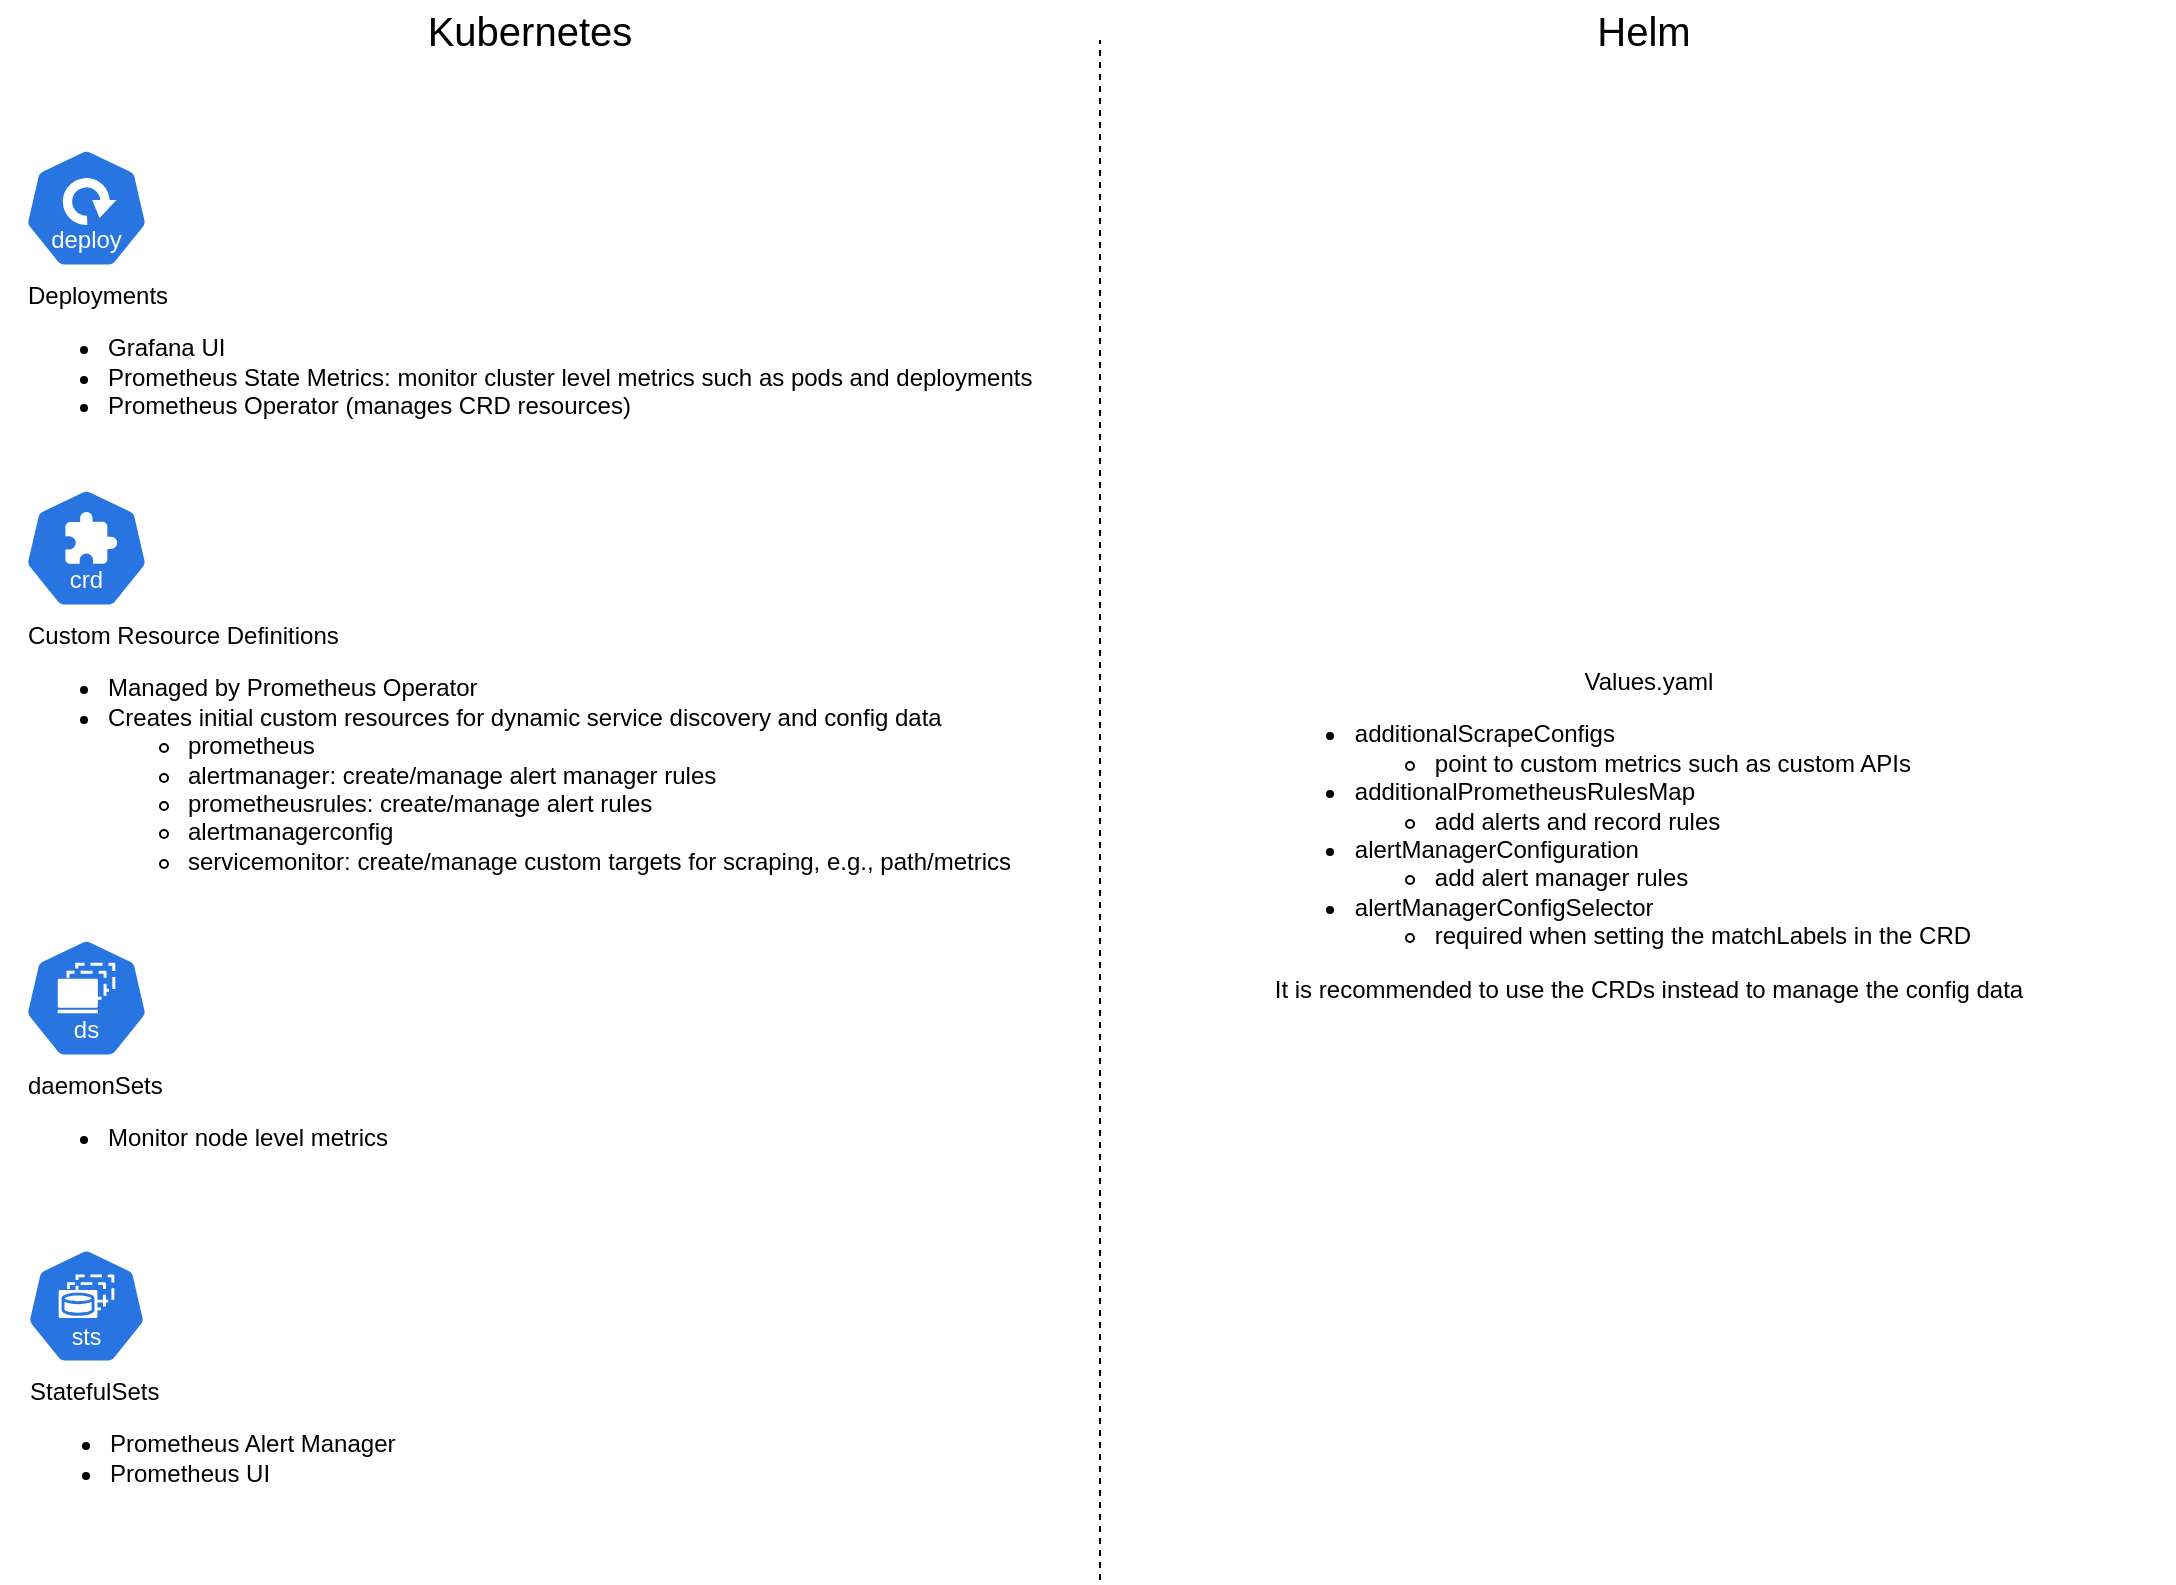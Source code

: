 <mxfile version="24.7.1" type="github">
  <diagram name="Page-1" id="4AIq1VxAcO9CbjieoWOs">
    <mxGraphModel dx="1659" dy="878" grid="1" gridSize="10" guides="1" tooltips="1" connect="1" arrows="1" fold="1" page="1" pageScale="1" pageWidth="1100" pageHeight="850" math="0" shadow="0">
      <root>
        <mxCell id="0" />
        <mxCell id="1" parent="0" />
        <mxCell id="FlvEMraGfvL1PxSDmqDb-4" value="Custom Resource Definitions&lt;div&gt;&lt;ul&gt;&lt;li&gt;Managed by Prometheus Operator&lt;/li&gt;&lt;li style=&quot;&quot;&gt;Creates initial custom resources for dynamic service discovery and config data&lt;/li&gt;&lt;ul&gt;&lt;li style=&quot;&quot;&gt;prometheus&lt;/li&gt;&lt;li style=&quot;&quot;&gt;alertmanager: create/manage alert manager rules&lt;/li&gt;&lt;li style=&quot;&quot;&gt;prometheusrules: create/manage alert rules&lt;/li&gt;&lt;li style=&quot;&quot;&gt;alertmanagerconfig&lt;/li&gt;&lt;li style=&quot;&quot;&gt;servicemonitor: create/manage custom targets for scraping, e.g., path/metrics&lt;/li&gt;&lt;/ul&gt;&lt;/ul&gt;&lt;/div&gt;" style="aspect=fixed;sketch=0;html=1;dashed=0;whitespace=wrap;verticalLabelPosition=bottom;verticalAlign=top;fillColor=#2875E2;strokeColor=#ffffff;points=[[0.005,0.63,0],[0.1,0.2,0],[0.9,0.2,0],[0.5,0,0],[0.995,0.63,0],[0.72,0.99,0],[0.5,1,0],[0.28,0.99,0]];shape=mxgraph.kubernetes.icon2;kubernetesLabel=1;prIcon=crd;align=left;" parent="1" vertex="1">
          <mxGeometry x="22" y="264" width="62.5" height="60" as="geometry" />
        </mxCell>
        <mxCell id="FlvEMraGfvL1PxSDmqDb-5" value="StatefulSets&lt;div&gt;&lt;ul&gt;&lt;li&gt;Prometheus Alert Manager&lt;/li&gt;&lt;li&gt;Prometheus UI&lt;/li&gt;&lt;/ul&gt;&lt;/div&gt;" style="aspect=fixed;sketch=0;html=1;dashed=0;whitespace=wrap;verticalLabelPosition=bottom;verticalAlign=top;fillColor=#2875E2;strokeColor=#ffffff;points=[[0.005,0.63,0],[0.1,0.2,0],[0.9,0.2,0],[0.5,0,0],[0.995,0.63,0],[0.72,0.99,0],[0.5,1,0],[0.28,0.99,0]];shape=mxgraph.kubernetes.icon2;kubernetesLabel=1;prIcon=sts;align=left;" parent="1" vertex="1">
          <mxGeometry x="23.04" y="644" width="60.42" height="58" as="geometry" />
        </mxCell>
        <mxCell id="FlvEMraGfvL1PxSDmqDb-6" value="daemonSets&lt;div&gt;&lt;ul&gt;&lt;li&gt;Monitor node level metrics&lt;/li&gt;&lt;/ul&gt;&lt;/div&gt;" style="aspect=fixed;sketch=0;html=1;dashed=0;whitespace=wrap;verticalLabelPosition=bottom;verticalAlign=top;fillColor=#2875E2;strokeColor=#ffffff;points=[[0.005,0.63,0],[0.1,0.2,0],[0.9,0.2,0],[0.5,0,0],[0.995,0.63,0],[0.72,0.99,0],[0.5,1,0],[0.28,0.99,0]];shape=mxgraph.kubernetes.icon2;kubernetesLabel=1;prIcon=ds;align=left;" parent="1" vertex="1">
          <mxGeometry x="22" y="489" width="62.5" height="60" as="geometry" />
        </mxCell>
        <mxCell id="FlvEMraGfvL1PxSDmqDb-7" value="&lt;div&gt;Deployments&lt;/div&gt;&lt;ul&gt;&lt;li&gt;&lt;span style=&quot;background-color: initial;&quot;&gt;Grafana UI&lt;/span&gt;&lt;br&gt;&lt;/li&gt;&lt;li&gt;&lt;span style=&quot;background-color: initial;&quot;&gt;Prometheus State Metrics: monitor cluster level metrics such as pods and deployments&lt;/span&gt;&lt;/li&gt;&lt;li&gt;&lt;span style=&quot;background-color: initial;&quot;&gt;Prometheus Operator (manages CRD resources)&lt;/span&gt;&lt;/li&gt;&lt;/ul&gt;" style="aspect=fixed;sketch=0;html=1;dashed=0;whitespace=wrap;verticalLabelPosition=bottom;verticalAlign=top;fillColor=#2875E2;strokeColor=#ffffff;points=[[0.005,0.63,0],[0.1,0.2,0],[0.9,0.2,0],[0.5,0,0],[0.995,0.63,0],[0.72,0.99,0],[0.5,1,0],[0.28,0.99,0]];shape=mxgraph.kubernetes.icon2;kubernetesLabel=1;prIcon=deploy;align=left;" parent="1" vertex="1">
          <mxGeometry x="22" y="94" width="62.5" height="60" as="geometry" />
        </mxCell>
        <mxCell id="FlvEMraGfvL1PxSDmqDb-8" value="" style="endArrow=none;dashed=1;html=1;rounded=0;" parent="1" edge="1">
          <mxGeometry width="50" height="50" relative="1" as="geometry">
            <mxPoint x="560" y="810" as="sourcePoint" />
            <mxPoint x="560" y="40" as="targetPoint" />
          </mxGeometry>
        </mxCell>
        <mxCell id="FlvEMraGfvL1PxSDmqDb-9" value="&lt;font style=&quot;font-size: 20px;&quot;&gt;Kubernetes&lt;/font&gt;" style="text;html=1;align=center;verticalAlign=middle;whiteSpace=wrap;rounded=0;" parent="1" vertex="1">
          <mxGeometry x="10" y="20" width="530" height="30" as="geometry" />
        </mxCell>
        <mxCell id="FlvEMraGfvL1PxSDmqDb-10" value="&lt;span style=&quot;font-size: 20px;&quot;&gt;Helm&lt;/span&gt;" style="text;html=1;align=center;verticalAlign=middle;whiteSpace=wrap;rounded=0;" parent="1" vertex="1">
          <mxGeometry x="567" y="20" width="530" height="30" as="geometry" />
        </mxCell>
        <mxCell id="FlvEMraGfvL1PxSDmqDb-11" value="Values.yaml&lt;div&gt;&lt;ul&gt;&lt;li style=&quot;text-align: left;&quot;&gt;additionalScrapeConfigs&lt;/li&gt;&lt;ul&gt;&lt;li style=&quot;text-align: left;&quot;&gt;point to custom metrics such as custom APIs&lt;/li&gt;&lt;/ul&gt;&lt;li style=&quot;text-align: left;&quot;&gt;additionalPrometheusRulesMap&lt;/li&gt;&lt;ul&gt;&lt;li style=&quot;text-align: left;&quot;&gt;add alerts and record rules&lt;/li&gt;&lt;/ul&gt;&lt;li style=&quot;text-align: left;&quot;&gt;alertManagerConfiguration&lt;/li&gt;&lt;ul&gt;&lt;li style=&quot;text-align: left;&quot;&gt;add alert manager rules&lt;/li&gt;&lt;/ul&gt;&lt;li style=&quot;text-align: left;&quot;&gt;alertManagerConfigSelector&lt;/li&gt;&lt;ul&gt;&lt;li style=&quot;text-align: left;&quot;&gt;required when setting the matchLabels in the CRD&lt;/li&gt;&lt;/ul&gt;&lt;/ul&gt;&lt;div style=&quot;text-align: left;&quot;&gt;It is recommended to use the CRDs instead to manage the config data&lt;/div&gt;&lt;/div&gt;" style="shape=image;html=1;verticalAlign=top;verticalLabelPosition=bottom;labelBackgroundColor=#ffffff;imageAspect=0;aspect=fixed;image=https://cdn3.iconfinder.com/data/icons/travelling-icon-set/800/helm-128.png;align=center;" parent="1" vertex="1">
          <mxGeometry x="780" y="239" width="108" height="108" as="geometry" />
        </mxCell>
      </root>
    </mxGraphModel>
  </diagram>
</mxfile>
